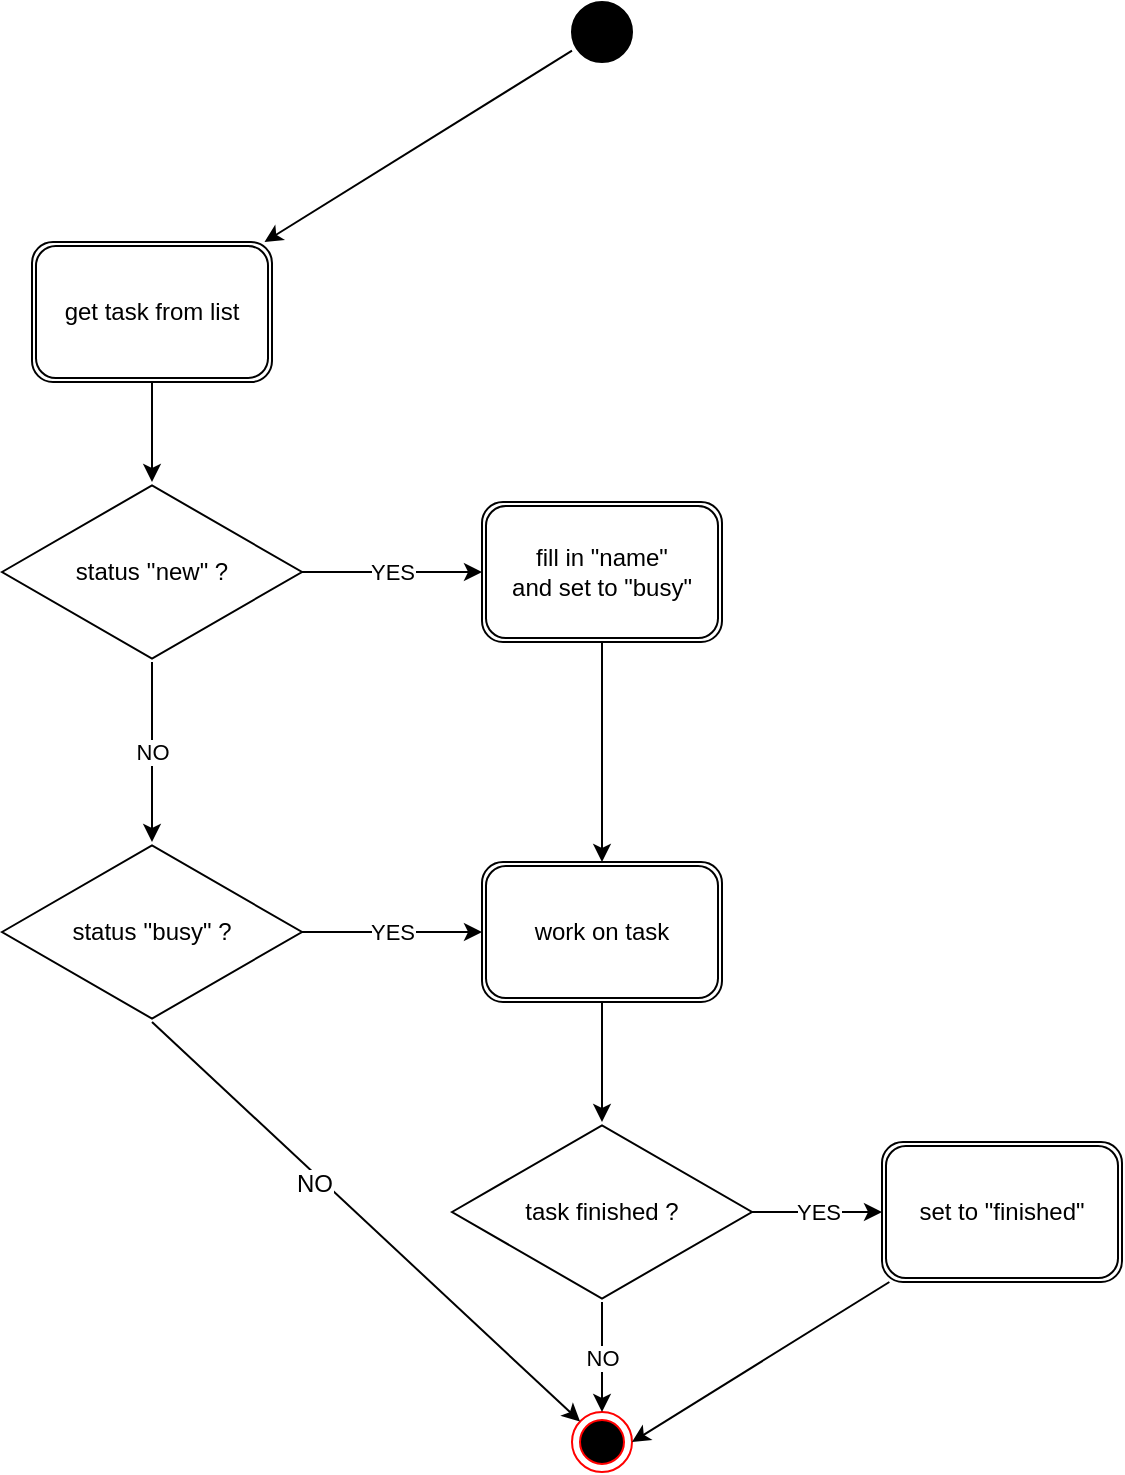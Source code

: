<mxfile version="12.5.8" type="github"><diagram id="C5RBs43oDa-KdzZeNtuy" name="Page-1"><mxGraphModel dx="1410" dy="778" grid="1" gridSize="10" guides="1" tooltips="1" connect="1" arrows="1" fold="1" page="1" pageScale="1" pageWidth="827" pageHeight="1169" background="none" math="0" shadow="0"><root><mxCell id="WIyWlLk6GJQsqaUBKTNV-0"/><mxCell id="WIyWlLk6GJQsqaUBKTNV-1" parent="WIyWlLk6GJQsqaUBKTNV-0"/><mxCell id="RD_8-MCmpDBF36tCngU0-1" value="get task from list" style="shape=ext;double=1;rounded=1;whiteSpace=wrap;html=1;" parent="WIyWlLk6GJQsqaUBKTNV-1" vertex="1"><mxGeometry x="55" y="160" width="120" height="70" as="geometry"/></mxCell><mxCell id="RD_8-MCmpDBF36tCngU0-3" value="status ''new&quot; ?" style="html=1;whiteSpace=wrap;aspect=fixed;shape=isoRectangle;" parent="WIyWlLk6GJQsqaUBKTNV-1" vertex="1"><mxGeometry x="40" y="280" width="150" height="90" as="geometry"/></mxCell><mxCell id="ANathA_V6Sqr-AVlrKDP-1" value="status ''busy&quot; ?" style="html=1;whiteSpace=wrap;aspect=fixed;shape=isoRectangle;" parent="WIyWlLk6GJQsqaUBKTNV-1" vertex="1"><mxGeometry x="40" y="460" width="150" height="90" as="geometry"/></mxCell><mxCell id="ANathA_V6Sqr-AVlrKDP-2" value="fill in &quot;name&quot; &lt;br&gt;and set to &quot;busy&quot;" style="shape=ext;double=1;rounded=1;whiteSpace=wrap;html=1;" parent="WIyWlLk6GJQsqaUBKTNV-1" vertex="1"><mxGeometry x="280" y="290" width="120" height="70" as="geometry"/></mxCell><mxCell id="ANathA_V6Sqr-AVlrKDP-3" value="&lt;div&gt;work on task&lt;/div&gt;" style="shape=ext;double=1;rounded=1;whiteSpace=wrap;html=1;" parent="WIyWlLk6GJQsqaUBKTNV-1" vertex="1"><mxGeometry x="280" y="470" width="120" height="70" as="geometry"/></mxCell><mxCell id="ANathA_V6Sqr-AVlrKDP-14" value="" style="ellipse;html=1;shape=endState;fillColor=#000000;strokeColor=#ff0000;" parent="WIyWlLk6GJQsqaUBKTNV-1" vertex="1"><mxGeometry x="325" y="745" width="30" height="30" as="geometry"/></mxCell><mxCell id="ANathA_V6Sqr-AVlrKDP-15" value="" style="verticalLabelPosition=bottom;verticalAlign=top;html=1;shape=mxgraph.flowchart.on-page_reference;fillColor=#000000;" parent="WIyWlLk6GJQsqaUBKTNV-1" vertex="1"><mxGeometry x="325" y="40" width="30" height="30" as="geometry"/></mxCell><mxCell id="ANathA_V6Sqr-AVlrKDP-22" value="&lt;div&gt;task finished ?&lt;/div&gt;" style="html=1;whiteSpace=wrap;aspect=fixed;shape=isoRectangle;" parent="WIyWlLk6GJQsqaUBKTNV-1" vertex="1"><mxGeometry x="265" y="600" width="150" height="90" as="geometry"/></mxCell><mxCell id="ANathA_V6Sqr-AVlrKDP-28" value="set to &quot;finished&quot;" style="shape=ext;double=1;rounded=1;whiteSpace=wrap;html=1;" parent="WIyWlLk6GJQsqaUBKTNV-1" vertex="1"><mxGeometry x="480" y="610" width="120" height="70" as="geometry"/></mxCell><mxCell id="ANathA_V6Sqr-AVlrKDP-30" value="" style="endArrow=classic;html=1;" parent="WIyWlLk6GJQsqaUBKTNV-1" source="ANathA_V6Sqr-AVlrKDP-15" target="RD_8-MCmpDBF36tCngU0-1" edge="1"><mxGeometry width="50" height="50" relative="1" as="geometry"><mxPoint x="-130" y="850" as="sourcePoint"/><mxPoint x="-80" y="800" as="targetPoint"/></mxGeometry></mxCell><mxCell id="ANathA_V6Sqr-AVlrKDP-34" value="" style="endArrow=classic;html=1;" parent="WIyWlLk6GJQsqaUBKTNV-1" source="RD_8-MCmpDBF36tCngU0-1" target="RD_8-MCmpDBF36tCngU0-3" edge="1"><mxGeometry width="50" height="50" relative="1" as="geometry"><mxPoint x="125" y="60" as="sourcePoint"/><mxPoint x="125" y="170" as="targetPoint"/></mxGeometry></mxCell><mxCell id="ANathA_V6Sqr-AVlrKDP-35" value="NO" style="endArrow=classic;html=1;" parent="WIyWlLk6GJQsqaUBKTNV-1" source="RD_8-MCmpDBF36tCngU0-3" target="ANathA_V6Sqr-AVlrKDP-1" edge="1"><mxGeometry width="50" height="50" relative="1" as="geometry"><mxPoint x="-110" y="130" as="sourcePoint"/><mxPoint x="-110" y="240" as="targetPoint"/></mxGeometry></mxCell><mxCell id="ANathA_V6Sqr-AVlrKDP-36" value="" style="endArrow=classic;html=1;" parent="WIyWlLk6GJQsqaUBKTNV-1" source="ANathA_V6Sqr-AVlrKDP-2" target="ANathA_V6Sqr-AVlrKDP-3" edge="1"><mxGeometry width="50" height="50" relative="1" as="geometry"><mxPoint x="-80" y="180" as="sourcePoint"/><mxPoint x="-80" y="290" as="targetPoint"/></mxGeometry></mxCell><mxCell id="ANathA_V6Sqr-AVlrKDP-38" value="YES" style="endArrow=classic;html=1;" parent="WIyWlLk6GJQsqaUBKTNV-1" source="ANathA_V6Sqr-AVlrKDP-1" target="ANathA_V6Sqr-AVlrKDP-3" edge="1"><mxGeometry width="50" height="50" relative="1" as="geometry"><mxPoint x="-110" y="310" as="sourcePoint"/><mxPoint x="-110" y="420" as="targetPoint"/></mxGeometry></mxCell><mxCell id="ANathA_V6Sqr-AVlrKDP-39" value="YES" style="endArrow=classic;html=1;" parent="WIyWlLk6GJQsqaUBKTNV-1" source="RD_8-MCmpDBF36tCngU0-3" target="ANathA_V6Sqr-AVlrKDP-2" edge="1"><mxGeometry width="50" height="50" relative="1" as="geometry"><mxPoint x="-50" y="390" as="sourcePoint"/><mxPoint x="-50" y="500" as="targetPoint"/></mxGeometry></mxCell><mxCell id="ANathA_V6Sqr-AVlrKDP-42" value="YES" style="endArrow=classic;html=1;" parent="WIyWlLk6GJQsqaUBKTNV-1" source="ANathA_V6Sqr-AVlrKDP-22" target="ANathA_V6Sqr-AVlrKDP-28" edge="1"><mxGeometry width="50" height="50" relative="1" as="geometry"><mxPoint x="-130" y="260" as="sourcePoint"/><mxPoint x="-130" y="370" as="targetPoint"/></mxGeometry></mxCell><mxCell id="ANathA_V6Sqr-AVlrKDP-43" value="" style="endArrow=classic;html=1;" parent="WIyWlLk6GJQsqaUBKTNV-1" source="ANathA_V6Sqr-AVlrKDP-3" target="ANathA_V6Sqr-AVlrKDP-22" edge="1"><mxGeometry width="50" height="50" relative="1" as="geometry"><mxPoint x="-120" y="270" as="sourcePoint"/><mxPoint x="-120" y="380" as="targetPoint"/></mxGeometry></mxCell><mxCell id="ANathA_V6Sqr-AVlrKDP-44" value="" style="endArrow=classic;html=1;entryX=1;entryY=0.5;entryDx=0;entryDy=0;" parent="WIyWlLk6GJQsqaUBKTNV-1" source="ANathA_V6Sqr-AVlrKDP-28" target="ANathA_V6Sqr-AVlrKDP-14" edge="1"><mxGeometry width="50" height="50" relative="1" as="geometry"><mxPoint x="-130" y="260" as="sourcePoint"/><mxPoint x="-130" y="370" as="targetPoint"/></mxGeometry></mxCell><mxCell id="ANathA_V6Sqr-AVlrKDP-45" value="" style="endArrow=classic;html=1;exitX=0.5;exitY=1;exitDx=0;exitDy=0;exitPerimeter=0;" parent="WIyWlLk6GJQsqaUBKTNV-1" source="ANathA_V6Sqr-AVlrKDP-1" target="ANathA_V6Sqr-AVlrKDP-14" edge="1"><mxGeometry width="50" height="50" relative="1" as="geometry"><mxPoint x="-120" y="270" as="sourcePoint"/><mxPoint x="-120" y="380" as="targetPoint"/></mxGeometry></mxCell><mxCell id="ANathA_V6Sqr-AVlrKDP-47" value="NO" style="text;html=1;align=center;verticalAlign=middle;resizable=0;points=[];labelBackgroundColor=#ffffff;" parent="ANathA_V6Sqr-AVlrKDP-45" vertex="1" connectable="0"><mxGeometry x="-0.221" y="-4" relative="1" as="geometry"><mxPoint as="offset"/></mxGeometry></mxCell><mxCell id="ANathA_V6Sqr-AVlrKDP-46" value="NO" style="endArrow=classic;html=1;" parent="WIyWlLk6GJQsqaUBKTNV-1" source="ANathA_V6Sqr-AVlrKDP-22" target="ANathA_V6Sqr-AVlrKDP-14" edge="1"><mxGeometry width="50" height="50" relative="1" as="geometry"><mxPoint x="-110" y="280" as="sourcePoint"/><mxPoint x="-110" y="390" as="targetPoint"/></mxGeometry></mxCell></root></mxGraphModel></diagram></mxfile>
